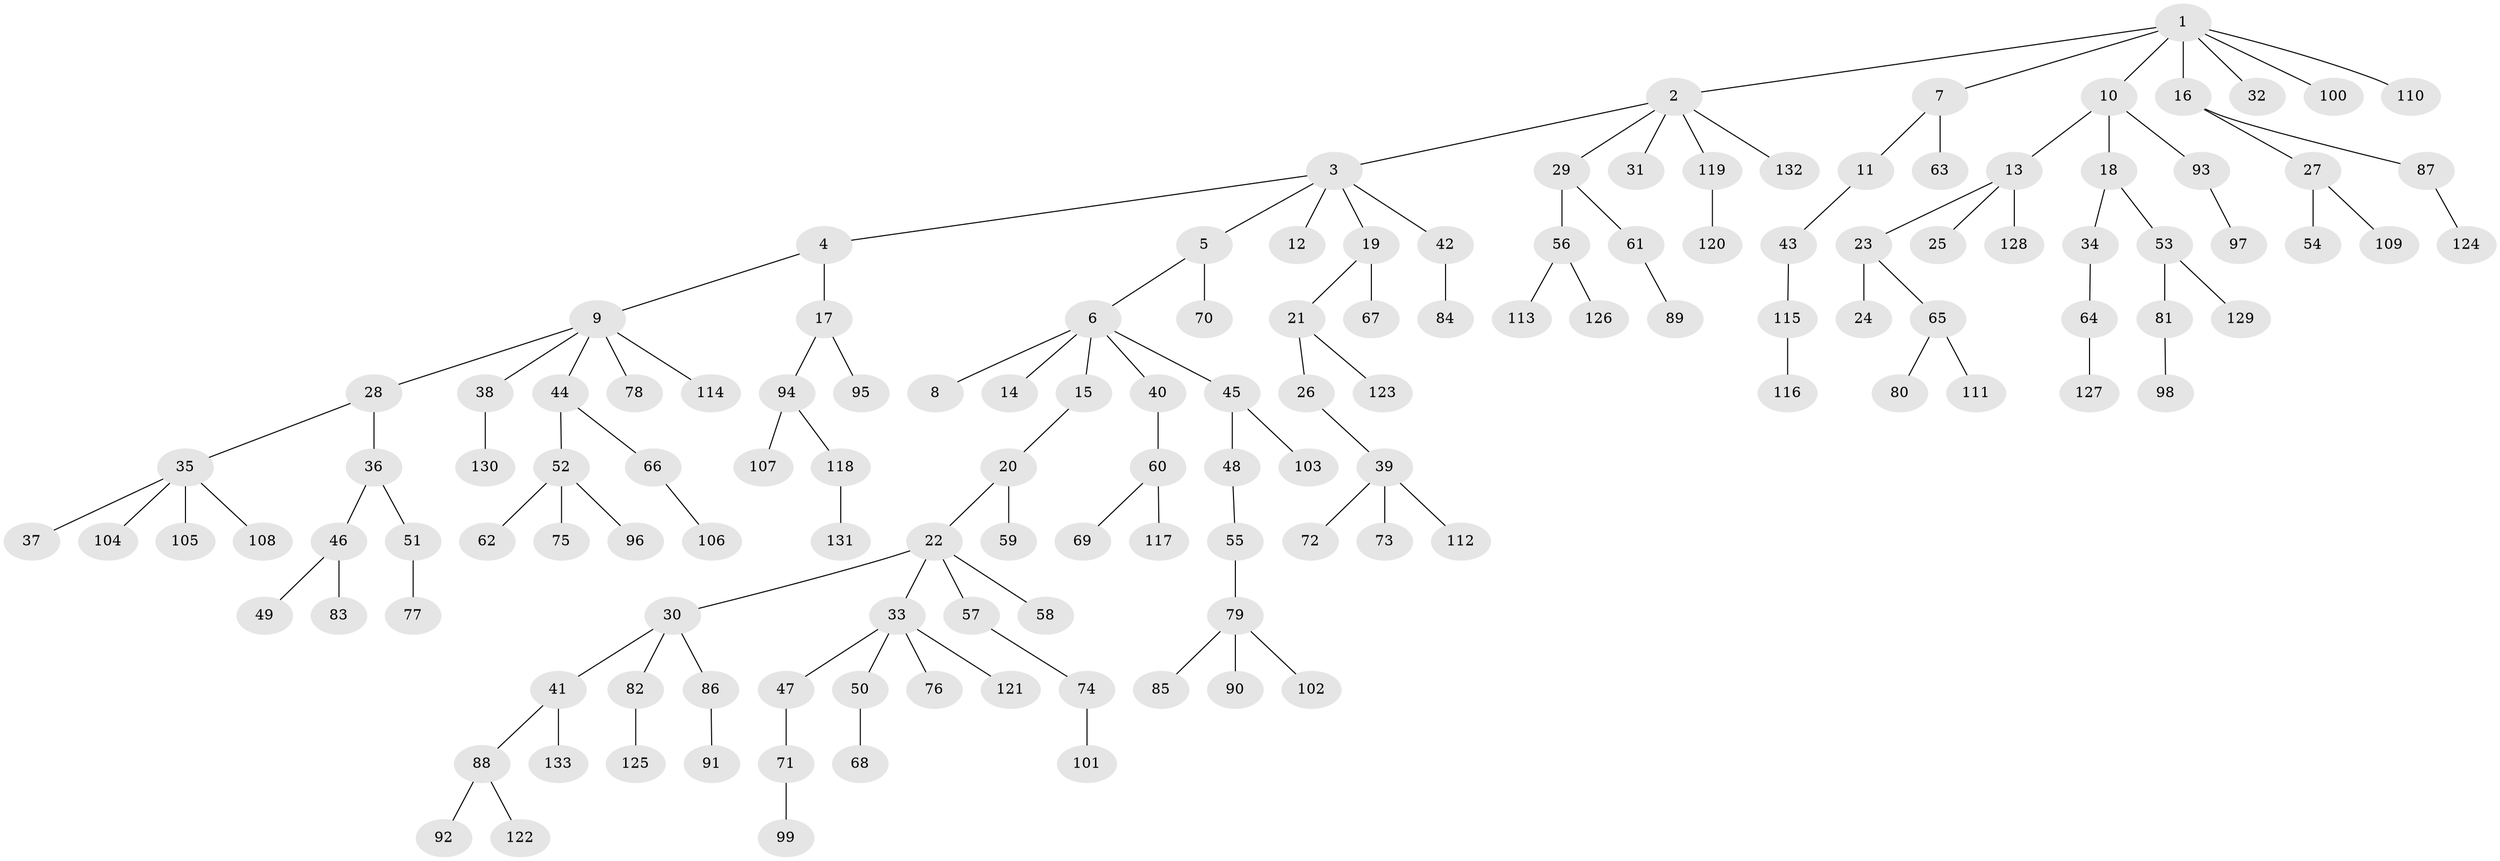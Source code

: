// coarse degree distribution, {6: 0.0125, 5: 0.05, 3: 0.125, 2: 0.3125, 1: 0.45, 4: 0.05}
// Generated by graph-tools (version 1.1) at 2025/51/03/04/25 22:51:26]
// undirected, 133 vertices, 132 edges
graph export_dot {
  node [color=gray90,style=filled];
  1;
  2;
  3;
  4;
  5;
  6;
  7;
  8;
  9;
  10;
  11;
  12;
  13;
  14;
  15;
  16;
  17;
  18;
  19;
  20;
  21;
  22;
  23;
  24;
  25;
  26;
  27;
  28;
  29;
  30;
  31;
  32;
  33;
  34;
  35;
  36;
  37;
  38;
  39;
  40;
  41;
  42;
  43;
  44;
  45;
  46;
  47;
  48;
  49;
  50;
  51;
  52;
  53;
  54;
  55;
  56;
  57;
  58;
  59;
  60;
  61;
  62;
  63;
  64;
  65;
  66;
  67;
  68;
  69;
  70;
  71;
  72;
  73;
  74;
  75;
  76;
  77;
  78;
  79;
  80;
  81;
  82;
  83;
  84;
  85;
  86;
  87;
  88;
  89;
  90;
  91;
  92;
  93;
  94;
  95;
  96;
  97;
  98;
  99;
  100;
  101;
  102;
  103;
  104;
  105;
  106;
  107;
  108;
  109;
  110;
  111;
  112;
  113;
  114;
  115;
  116;
  117;
  118;
  119;
  120;
  121;
  122;
  123;
  124;
  125;
  126;
  127;
  128;
  129;
  130;
  131;
  132;
  133;
  1 -- 2;
  1 -- 7;
  1 -- 10;
  1 -- 16;
  1 -- 32;
  1 -- 100;
  1 -- 110;
  2 -- 3;
  2 -- 29;
  2 -- 31;
  2 -- 119;
  2 -- 132;
  3 -- 4;
  3 -- 5;
  3 -- 12;
  3 -- 19;
  3 -- 42;
  4 -- 9;
  4 -- 17;
  5 -- 6;
  5 -- 70;
  6 -- 8;
  6 -- 14;
  6 -- 15;
  6 -- 40;
  6 -- 45;
  7 -- 11;
  7 -- 63;
  9 -- 28;
  9 -- 38;
  9 -- 44;
  9 -- 78;
  9 -- 114;
  10 -- 13;
  10 -- 18;
  10 -- 93;
  11 -- 43;
  13 -- 23;
  13 -- 25;
  13 -- 128;
  15 -- 20;
  16 -- 27;
  16 -- 87;
  17 -- 94;
  17 -- 95;
  18 -- 34;
  18 -- 53;
  19 -- 21;
  19 -- 67;
  20 -- 22;
  20 -- 59;
  21 -- 26;
  21 -- 123;
  22 -- 30;
  22 -- 33;
  22 -- 57;
  22 -- 58;
  23 -- 24;
  23 -- 65;
  26 -- 39;
  27 -- 54;
  27 -- 109;
  28 -- 35;
  28 -- 36;
  29 -- 56;
  29 -- 61;
  30 -- 41;
  30 -- 82;
  30 -- 86;
  33 -- 47;
  33 -- 50;
  33 -- 76;
  33 -- 121;
  34 -- 64;
  35 -- 37;
  35 -- 104;
  35 -- 105;
  35 -- 108;
  36 -- 46;
  36 -- 51;
  38 -- 130;
  39 -- 72;
  39 -- 73;
  39 -- 112;
  40 -- 60;
  41 -- 88;
  41 -- 133;
  42 -- 84;
  43 -- 115;
  44 -- 52;
  44 -- 66;
  45 -- 48;
  45 -- 103;
  46 -- 49;
  46 -- 83;
  47 -- 71;
  48 -- 55;
  50 -- 68;
  51 -- 77;
  52 -- 62;
  52 -- 75;
  52 -- 96;
  53 -- 81;
  53 -- 129;
  55 -- 79;
  56 -- 113;
  56 -- 126;
  57 -- 74;
  60 -- 69;
  60 -- 117;
  61 -- 89;
  64 -- 127;
  65 -- 80;
  65 -- 111;
  66 -- 106;
  71 -- 99;
  74 -- 101;
  79 -- 85;
  79 -- 90;
  79 -- 102;
  81 -- 98;
  82 -- 125;
  86 -- 91;
  87 -- 124;
  88 -- 92;
  88 -- 122;
  93 -- 97;
  94 -- 107;
  94 -- 118;
  115 -- 116;
  118 -- 131;
  119 -- 120;
}
